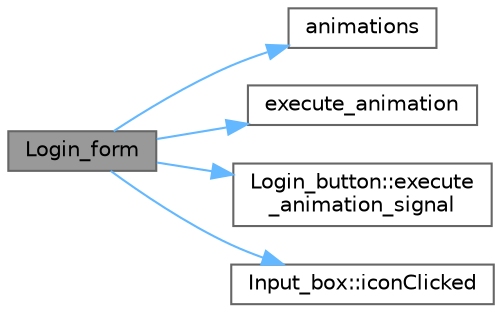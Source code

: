 digraph "Login_form"
{
 // LATEX_PDF_SIZE
  bgcolor="transparent";
  edge [fontname=Helvetica,fontsize=10,labelfontname=Helvetica,labelfontsize=10];
  node [fontname=Helvetica,fontsize=10,shape=box,height=0.2,width=0.4];
  rankdir="LR";
  Node1 [id="Node000001",label="Login_form",height=0.2,width=0.4,color="gray40", fillcolor="grey60", style="filled", fontcolor="black",tooltip=" "];
  Node1 -> Node2 [id="edge1_Node000001_Node000002",color="steelblue1",style="solid",tooltip=" "];
  Node2 [id="Node000002",label="animations",height=0.2,width=0.4,color="grey40", fillcolor="white", style="filled",URL="$class_login__form.html#ace83a5000440db8295cf96ae51d339ed",tooltip=" "];
  Node1 -> Node3 [id="edge2_Node000001_Node000003",color="steelblue1",style="solid",tooltip=" "];
  Node3 [id="Node000003",label="execute_animation",height=0.2,width=0.4,color="grey40", fillcolor="white", style="filled",URL="$class_login__form.html#a66718ab49eaeeff4220c7d06dacf01d1",tooltip=" "];
  Node1 -> Node4 [id="edge3_Node000001_Node000004",color="steelblue1",style="solid",tooltip=" "];
  Node4 [id="Node000004",label="Login_button::execute\l_animation_signal",height=0.2,width=0.4,color="grey40", fillcolor="white", style="filled",URL="$class_login__button.html#afc7c0fd4bc2df695d8b644a8c1bfa4a3",tooltip=" "];
  Node1 -> Node5 [id="edge4_Node000001_Node000005",color="steelblue1",style="solid",tooltip=" "];
  Node5 [id="Node000005",label="Input_box::iconClicked",height=0.2,width=0.4,color="grey40", fillcolor="white", style="filled",URL="$class_input__box.html#ab4a77ea961ea054df718f81bd6bd92ef",tooltip=" "];
}
